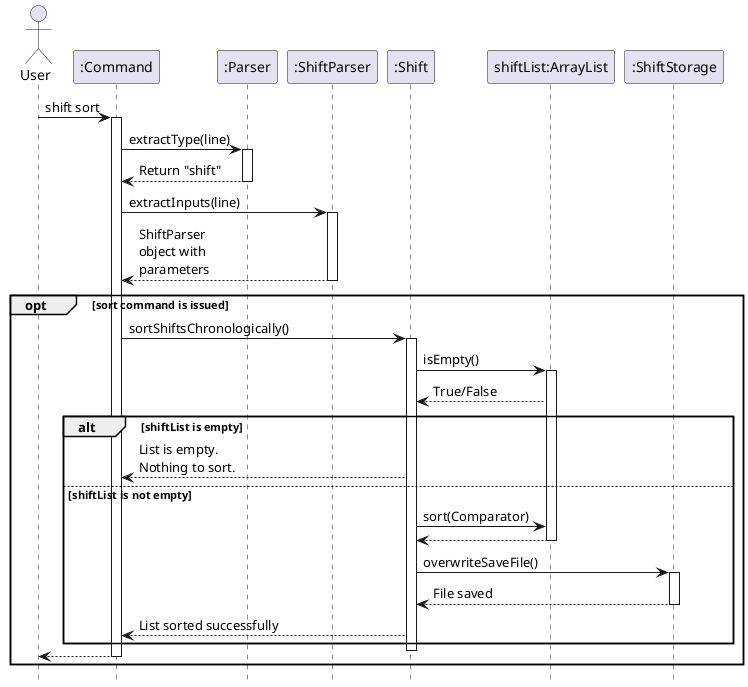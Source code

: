 @startuml

hide footbox
actor User
participant ":Command" as Command
participant ":Parser" as Parser
participant ":ShiftParser" as ShiftParser
participant ":Shift" as Shift
participant "shiftList:ArrayList" as ShiftList
participant ":ShiftStorage" as ShiftStorage

User -> Command : shift sort
activate Command

Command -> Parser : extractType(line)
activate Parser

Parser --> Command : Return "shift"
deactivate Parser

Command -> ShiftParser : extractInputs(line)
activate ShiftParser
ShiftParser --> Command : ShiftParser \nobject with \nparameters
deactivate ShiftParser

opt sort command is issued
    Command -> Shift : sortShiftsChronologically()
    activate Shift

    Shift -> ShiftList : isEmpty()
    activate ShiftList
    ShiftList --> Shift : True/False

    alt shiftList is empty
        Shift --> Command : List is empty. \nNothing to sort.
    else shiftList is not empty
        Shift -> ShiftList : sort(Comparator)
        ShiftList --> Shift
        deactivate ShiftList

        Shift -> ShiftStorage : overwriteSaveFile()
        activate ShiftStorage
        ShiftStorage --> Shift : File saved
        deactivate ShiftStorage

        Shift --> Command : List sorted successfully
    end

    deactivate Shift
    Command --> User
    deactivate Command
end

@enduml
